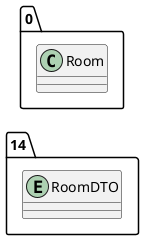 @startuml 
allow_mixing
left to right direction
package "14"{
entity RoomDTO

}
package "0"{
class Room
}
@enduml